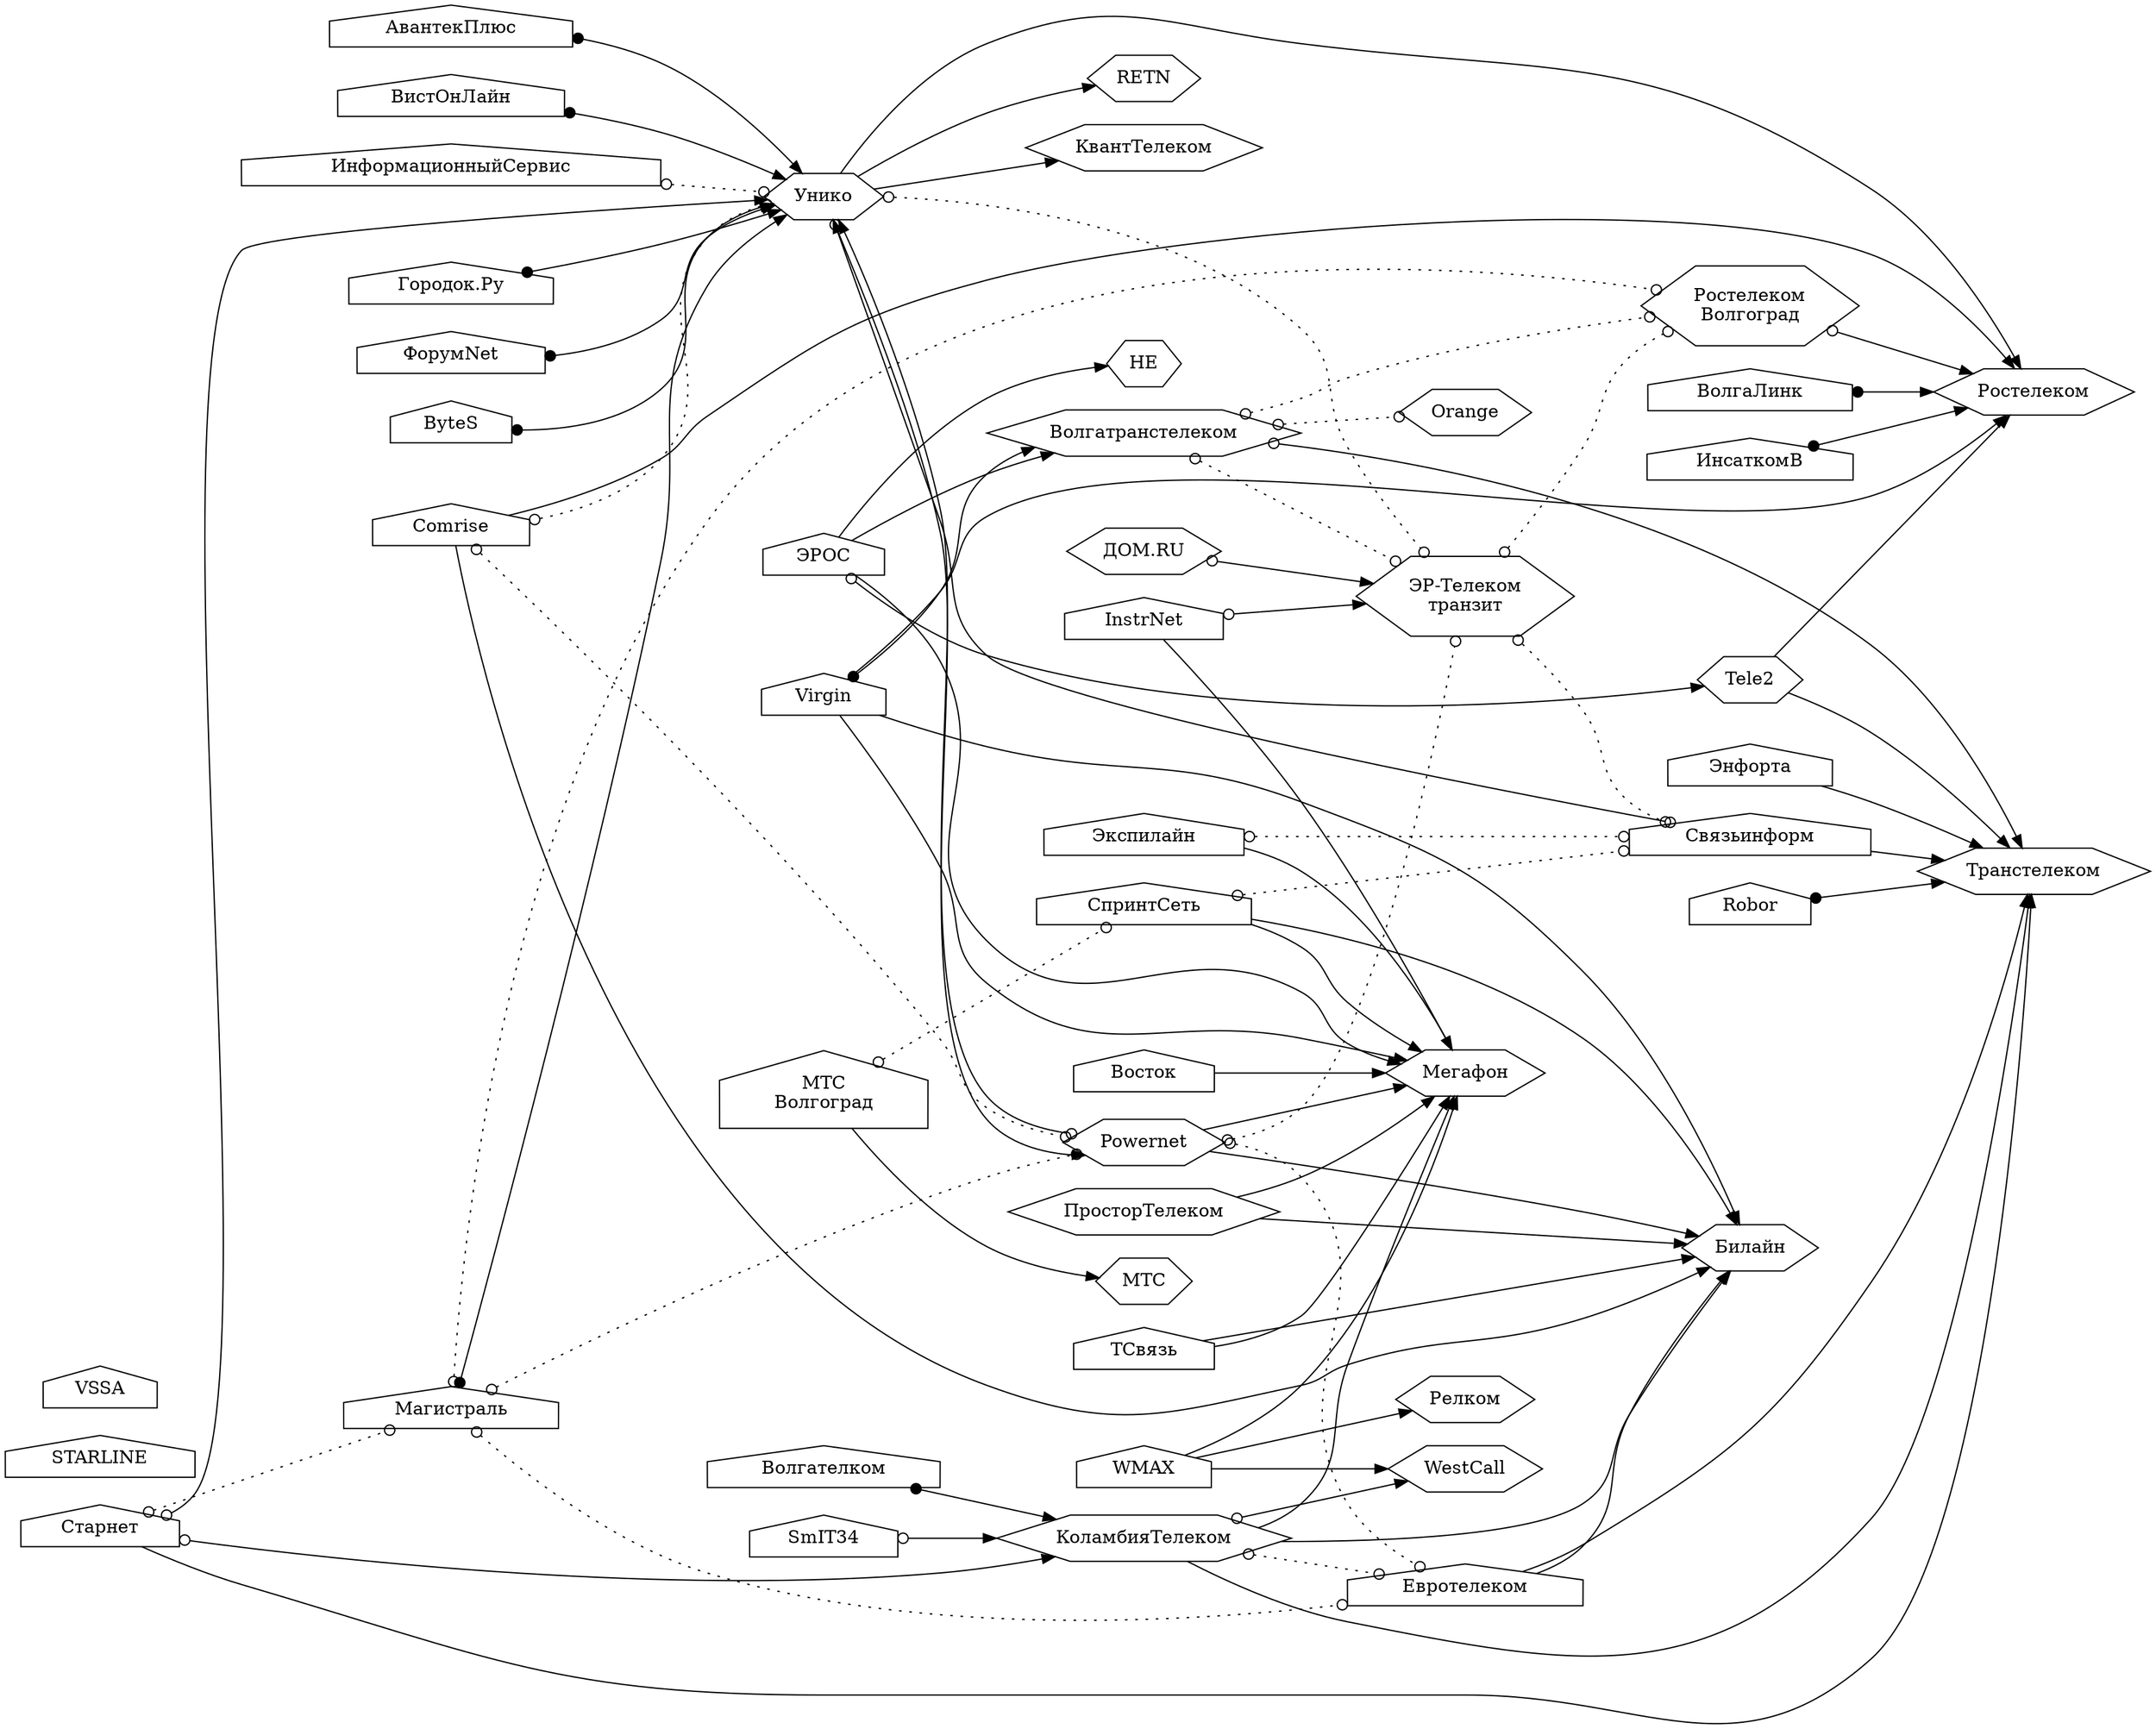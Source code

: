digraph ispgraph {

rankdir = LR;
node [shape=house;];

Унико, ДомРу, ЭрТелеком, Транстелеком, Волгатранстелеком, Релком [shape=hexagon;];
Мегафон, Вымпелком, КоламбияТелеком, Ростелеком, HE, КвантТелеком [shape=hexagon;];
Tele2, МТС, ЮТК, Orange, ПросторТелеком, WestCall, Powernet, RETN [shape=hexagon;];

ДомРу [label="ДОМ.RU"];
ЭрТелеком [label="ЭР-Телеком\nтранзит"];
МКС [label="МТС\nВолгоград"];
ЮТК [label="Ростелеком\nВолгоград"];
Вымпелком [label="Билайн"];
ГородокТочкаРу [label="Городок.Ру"];

subgraph backbone {/*Собственная опорная сеть*/
Транстелеком;
Мегафон;
Вымпелком;
Ростелеком;
HE;
МТС;
Orange;
ЭрТелеком;
WestCall;
};

subgraph Ростелеком {/*Провайдеры члены Ростелеком*/
Ростелеком;
ЮТК;
};

subgraph ЭрТелекомХолдинг {/*ЭР-Телеком*/
ДомРу;
ЭрТелеком;
};

subgraph WestCall {/*Провайдеры члены WestCall*/
WestCall;
КоламбияТелеком;
};

{/*Отсутствует информация о подключении*/
STARLINE;
VSSA;
};


{/*Магистральные связи*/

Связьинформ -> Транстелеком;

Tele2 -> Ростелеком;
Tele2 -> Транстелеком;

СпринтСеть -> Вымпелком;
СпринтСеть -> Мегафон;

Старнет -> Транстелеком;

Экспилайн -> Мегафон;

ЭРОС -> Волгатранстелеком;
ЭРОС -> HE;
ЭРОС -> Мегафон;

Comrise -> Ростелеком;
Comrise -> Вымпелком;

МКС -> МТС;

Powernet -> Мегафон;
Powernet -> Вымпелком;

Евротелеком -> Транстелеком;
Евротелеком -> Вымпелком;

КоламбияТелеком -> Транстелеком;
КоламбияТелеком -> Вымпелком;
КоламбияТелеком -> Мегафон;

Virgin -> Вымпелком;
Virgin -> Мегафон;
Virgin -> Ростелеком;

Унико -> Ростелеком;
Унико -> RETN;
Унико -> КвантТелеком;

Энфорта -> Транстелеком;

ПросторТелеком -> Вымпелком;
ПросторТелеком -> Мегафон;

WMAX -> Мегафон;
WMAX -> WestCall;
WMAX -> Релком;

InstrNet -> Мегафон;

ТСвязь -> Мегафон;
ТСвязь -> Вымпелком;

Восток -> Мегафон;

{/*Пиринг с магистральным оператором*/
edge [dir=both; arrowtail=odot;];

Связьинформ -> Унико;

Старнет -> КоламбияТелеком;
Старнет -> Унико;

ЭРОС -> Tele2;

Powernet -> Унико;
Унико -> Powernet;

ЮТК -> Ростелеком;

Волгатранстелеком -> Транстелеком;

ДомРу -> ЭрТелеком;

InstrNet -> ЭрТелеком;

КоламбияТелеком -> WestCall;

SmIT34 -> КоламбияТелеком;

};

{/*Маршрутизация на оборудовании магистрального оператора*/
edge [dir=both; arrowtail=dot;];

ВолгаЛинк -> Ростелеком;
Волгателком -> КоламбияТелеком;
ИнсаткомВ -> Ростелеком;
Магистраль -> Унико;
ГородокТочкаРу -> Унико;
ФорумNet -> Унико;
ByteS -> Унико;
АвантекПлюс -> Унико;
Robor -> Транстелеком;
Virgin -> Волгатранстелеком;
ВистОнЛайн -> Унико;
};

};

{/*Пиринг*/

edge [dir=both; arrowhead=odot; arrowtail=odot; style=dotted;];

СпринтСеть -> Связьинформ;
МКС -> СпринтСеть;

Старнет -> Магистраль;

Экспилайн -> Связьинформ;

Comrise -> Унико;
Comrise -> Powernet;

Powernet -> ЭрТелеком;
Powernet -> Евротелеком;

КоламбияТелеком -> Евротелеком;

Магистраль -> Powernet;
Магистраль -> ЮТК;
Магистраль -> Евротелеком;

Унико -> ЭрТелеком;

ИнформационныйСервис -> Унико;

Волгатранстелеком -> ЮТК;
Волгатранстелеком -> ЭрТелеком;
Волгатранстелеком -> Orange;

ЭрТелеком -> ЮТК;
ЭрТелеком -> Связьинформ;

};

}